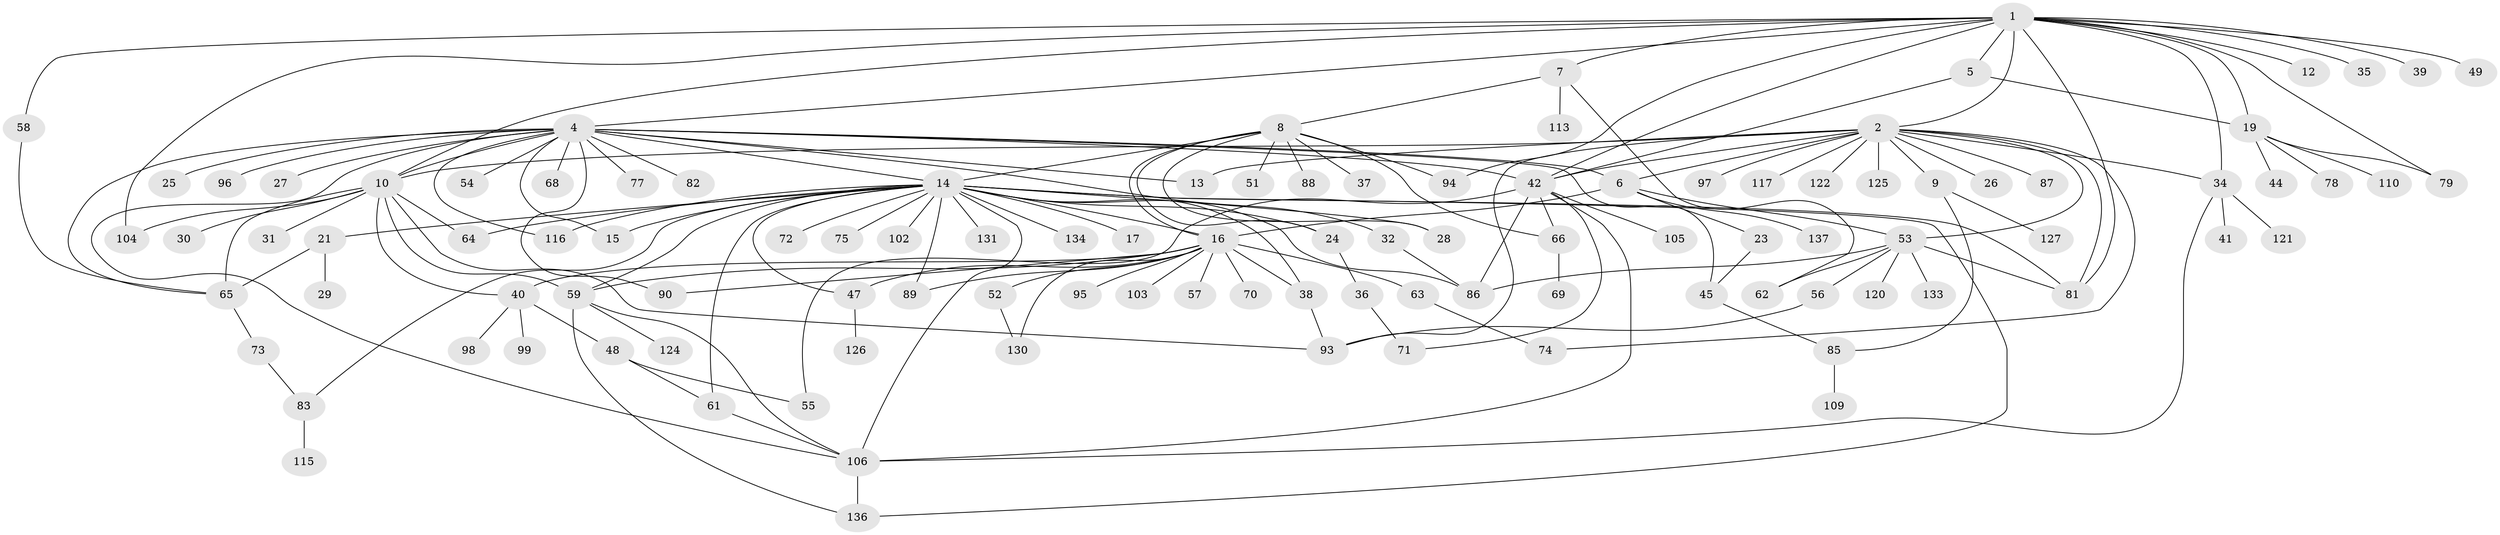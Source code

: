 // original degree distribution, {10: 0.014492753623188406, 15: 0.014492753623188406, 9: 0.007246376811594203, 12: 0.014492753623188406, 3: 0.13768115942028986, 7: 0.021739130434782608, 4: 0.050724637681159424, 2: 0.2391304347826087, 1: 0.427536231884058, 17: 0.007246376811594203, 5: 0.014492753623188406, 13: 0.007246376811594203, 6: 0.043478260869565216}
// Generated by graph-tools (version 1.1) at 2025/41/03/06/25 10:41:50]
// undirected, 107 vertices, 163 edges
graph export_dot {
graph [start="1"]
  node [color=gray90,style=filled];
  1 [super="+3"];
  2 [super="+46"];
  4 [super="+11"];
  5;
  6 [super="+18"];
  7 [super="+112"];
  8 [super="+50"];
  9 [super="+100"];
  10 [super="+22"];
  12;
  13;
  14 [super="+33"];
  15;
  16 [super="+76"];
  17;
  19 [super="+20"];
  21;
  23 [super="+67"];
  24;
  25;
  26;
  27;
  28;
  29;
  30;
  31;
  32;
  34 [super="+60"];
  35;
  36 [super="+118"];
  37;
  38;
  39;
  40;
  41;
  42 [super="+43"];
  44;
  45;
  47 [super="+128"];
  48 [super="+91"];
  49;
  51;
  52;
  53 [super="+84"];
  54;
  55;
  56;
  57;
  58;
  59 [super="+108"];
  61;
  62;
  63;
  64;
  65 [super="+92"];
  66;
  68;
  69 [super="+138"];
  70;
  71;
  72;
  73 [super="+80"];
  74;
  75;
  77;
  78;
  79 [super="+107"];
  81 [super="+101"];
  82;
  83 [super="+114"];
  85;
  86;
  87 [super="+119"];
  88;
  89;
  90;
  93 [super="+111"];
  94 [super="+132"];
  95;
  96;
  97;
  98;
  99;
  102;
  103;
  104 [super="+123"];
  105;
  106 [super="+129"];
  109;
  110;
  113;
  115;
  116;
  117;
  120;
  121;
  122;
  124;
  125 [super="+135"];
  126;
  127;
  130;
  131;
  133;
  134;
  136;
  137;
  1 -- 2;
  1 -- 4;
  1 -- 34;
  1 -- 35;
  1 -- 39;
  1 -- 81;
  1 -- 94;
  1 -- 104;
  1 -- 5;
  1 -- 7;
  1 -- 10;
  1 -- 12;
  1 -- 49;
  1 -- 19;
  1 -- 58;
  1 -- 42;
  1 -- 79;
  2 -- 6;
  2 -- 9;
  2 -- 26;
  2 -- 34;
  2 -- 53;
  2 -- 74;
  2 -- 87;
  2 -- 93;
  2 -- 97;
  2 -- 122;
  2 -- 125;
  2 -- 117;
  2 -- 10;
  2 -- 13;
  2 -- 42;
  2 -- 81;
  4 -- 13;
  4 -- 14;
  4 -- 25;
  4 -- 27;
  4 -- 32;
  4 -- 54;
  4 -- 65;
  4 -- 77;
  4 -- 116;
  4 -- 106;
  4 -- 96;
  4 -- 68;
  4 -- 6;
  4 -- 10;
  4 -- 42;
  4 -- 45;
  4 -- 15;
  4 -- 82;
  4 -- 90;
  5 -- 19;
  5 -- 42;
  6 -- 16;
  6 -- 23;
  6 -- 53;
  6 -- 137;
  7 -- 8;
  7 -- 113;
  7 -- 62;
  8 -- 16;
  8 -- 28;
  8 -- 37;
  8 -- 51;
  8 -- 88;
  8 -- 66;
  8 -- 94;
  8 -- 24;
  8 -- 14;
  9 -- 85;
  9 -- 127;
  10 -- 30;
  10 -- 31;
  10 -- 40;
  10 -- 59;
  10 -- 64;
  10 -- 65;
  10 -- 93;
  10 -- 104;
  14 -- 15;
  14 -- 17;
  14 -- 21;
  14 -- 24;
  14 -- 72;
  14 -- 75;
  14 -- 81;
  14 -- 83;
  14 -- 89;
  14 -- 102;
  14 -- 106;
  14 -- 131;
  14 -- 134;
  14 -- 64;
  14 -- 38;
  14 -- 136;
  14 -- 47;
  14 -- 16;
  14 -- 116;
  14 -- 86;
  14 -- 28;
  14 -- 61;
  14 -- 59;
  16 -- 38;
  16 -- 40;
  16 -- 47;
  16 -- 52;
  16 -- 57;
  16 -- 63;
  16 -- 70;
  16 -- 89;
  16 -- 90;
  16 -- 95;
  16 -- 103;
  16 -- 130;
  16 -- 59;
  19 -- 78;
  19 -- 79;
  19 -- 44;
  19 -- 110;
  21 -- 29;
  21 -- 65;
  23 -- 45;
  24 -- 36;
  32 -- 86;
  34 -- 41;
  34 -- 121;
  34 -- 106;
  36 -- 71;
  38 -- 93;
  40 -- 48;
  40 -- 98;
  40 -- 99;
  42 -- 55;
  42 -- 71;
  42 -- 86;
  42 -- 105;
  42 -- 66;
  42 -- 106;
  45 -- 85;
  47 -- 126;
  48 -- 61;
  48 -- 55;
  52 -- 130;
  53 -- 56;
  53 -- 62;
  53 -- 120;
  53 -- 133;
  53 -- 81;
  53 -- 86;
  56 -- 93;
  58 -- 65;
  59 -- 136;
  59 -- 106;
  59 -- 124;
  61 -- 106;
  63 -- 74;
  65 -- 73;
  66 -- 69;
  73 -- 83;
  83 -- 115;
  85 -- 109;
  106 -- 136;
}
